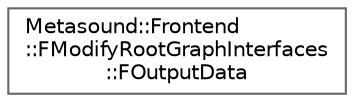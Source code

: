 digraph "Graphical Class Hierarchy"
{
 // INTERACTIVE_SVG=YES
 // LATEX_PDF_SIZE
  bgcolor="transparent";
  edge [fontname=Helvetica,fontsize=10,labelfontname=Helvetica,labelfontsize=10];
  node [fontname=Helvetica,fontsize=10,shape=box,height=0.2,width=0.4];
  rankdir="LR";
  Node0 [id="Node000000",label="Metasound::Frontend\l::FModifyRootGraphInterfaces\l::FOutputData",height=0.2,width=0.4,color="grey40", fillcolor="white", style="filled",URL="$db/d01/structMetasound_1_1Frontend_1_1FModifyRootGraphInterfaces_1_1FOutputData.html",tooltip=" "];
}
